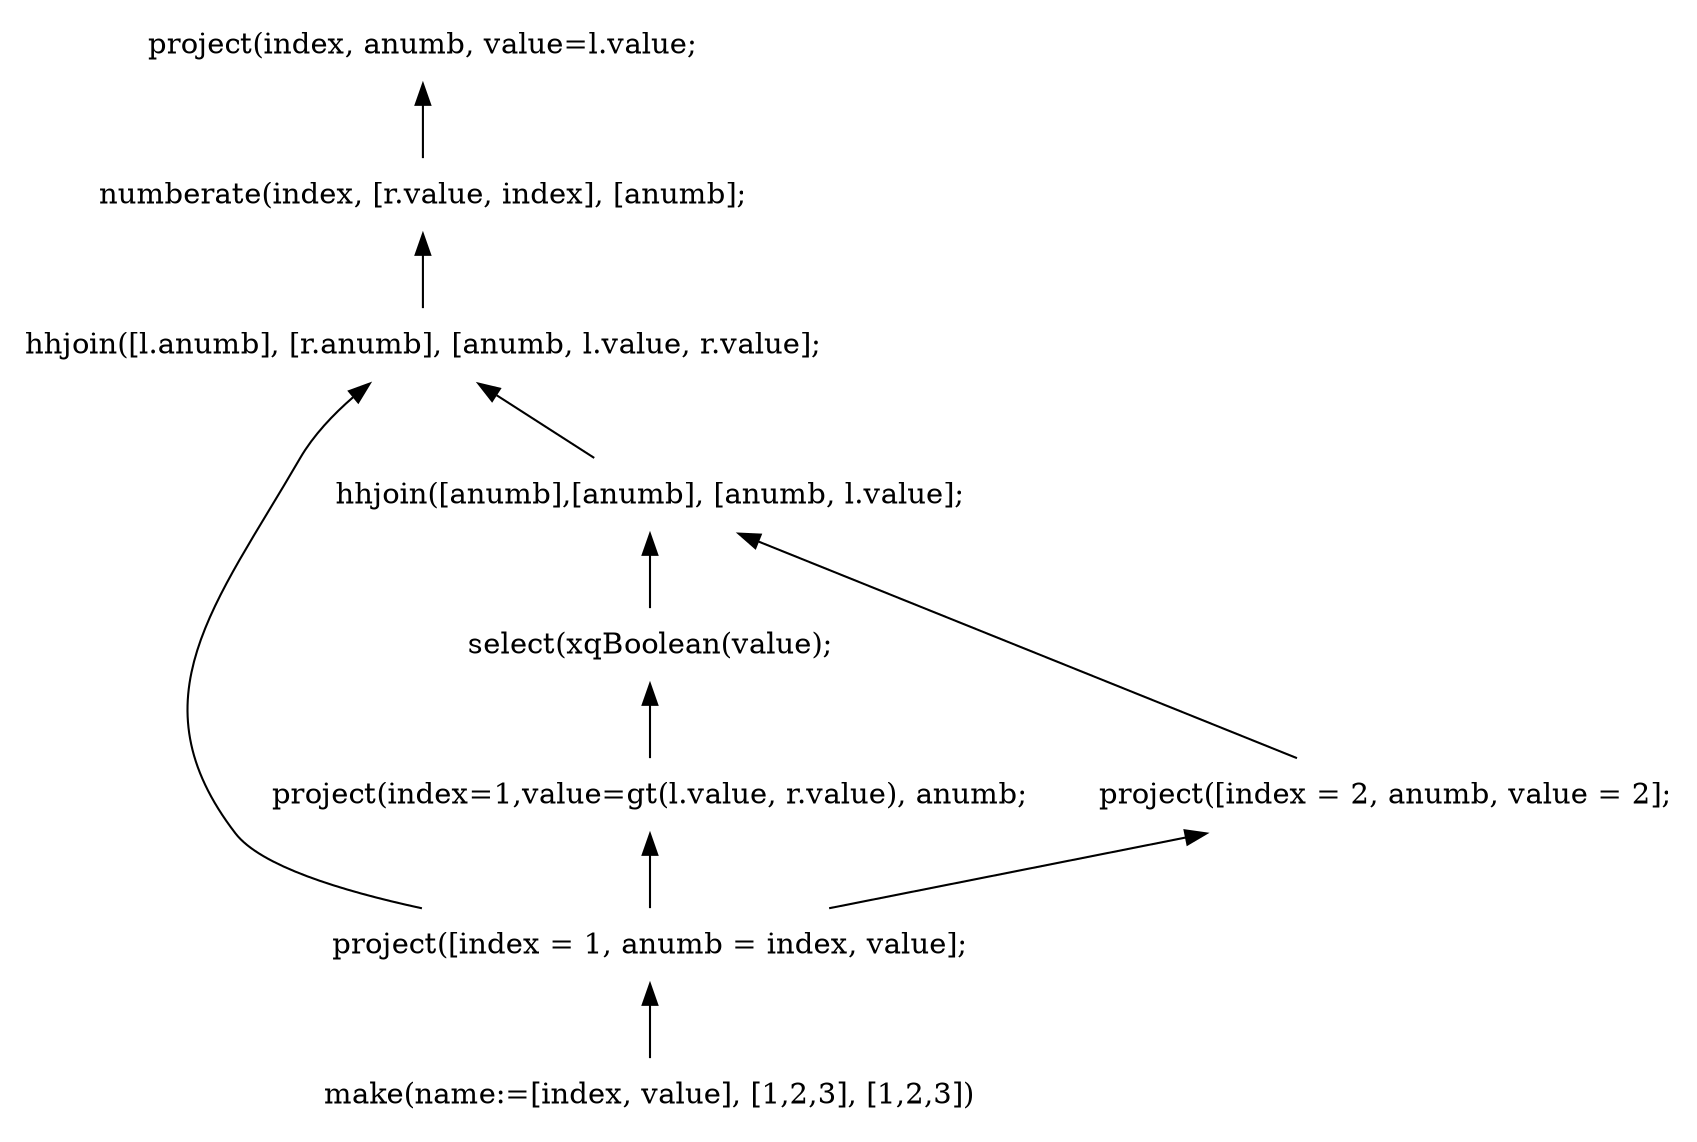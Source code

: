 digraph AST {
edge [color=black, dir=both, weight=1, fontcolor=black, fontname=Helvetica, arrowhead=none,arrowtail=normal]
node [shape=plaintext]

// DAGifying nodes
project123->make123;
make123 [label="make(name:=[index, value], [1,2,3], [1,2,3])"];
//make2 [label="make(name:=[index, value],[1],[2])"];
project123 [label="project([index = 1, anumb = index, value];"];
//project2 [label="project([index = 2, anumb = index, value];"];
//project2->make2;


// Ordinary nodes
project1 [label="project(index, anumb, value=l.value;"];
numberate1 [label="numberate(index, [r.value, index], [anumb];"];
hhjoin1 [label="hhjoin([l.anumb], [r.anumb], [anumb, l.value, r.value];"];
//hhjoin2 [label="hhjoin([],[], [l.value, anumb];"];
hhjoin2 [label="hhjoin([anumb],[anumb], [anumb, l.value];"];

select1 [label="select(xqBoolean(value);"];
project5 [label="project(index=1,value=gt(l.value, r.value), anumb;"];
//hhjoin4 [label=" hhjoin([], [], [l.value, r.value, anumb];"];

project_compact [label="project([index = 2, anumb, value = 2];"]

//union1 [label="union(; , ,"]
//numberate2 [label="numberate(index,[sprIdx,index],[];"]

project1->numberate1
  numberate1->hhjoin1
    hhjoin1->hhjoin2
      hhjoin2->select1
        select1->project5
          project5->project123

      //hhjoin2->numberate2
        //numberate2->union1
        hhjoin2->project_compact
           project_compact->project123
//              project5->hhjoin4
//                hhjoin4->project123
//                hhjoin4->make2
    hhjoin1->project123
}